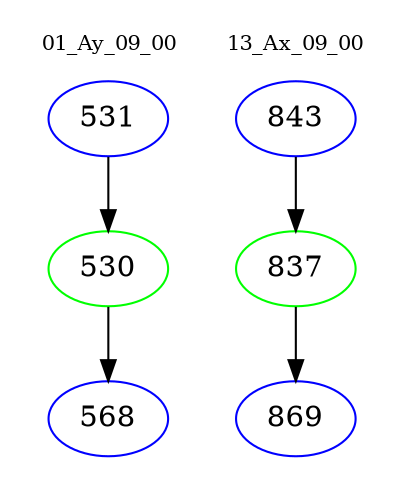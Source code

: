 digraph{
subgraph cluster_0 {
color = white
label = "01_Ay_09_00";
fontsize=10;
T0_531 [label="531", color="blue"]
T0_531 -> T0_530 [color="black"]
T0_530 [label="530", color="green"]
T0_530 -> T0_568 [color="black"]
T0_568 [label="568", color="blue"]
}
subgraph cluster_1 {
color = white
label = "13_Ax_09_00";
fontsize=10;
T1_843 [label="843", color="blue"]
T1_843 -> T1_837 [color="black"]
T1_837 [label="837", color="green"]
T1_837 -> T1_869 [color="black"]
T1_869 [label="869", color="blue"]
}
}
